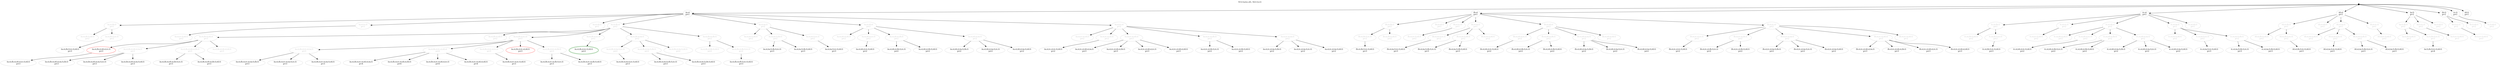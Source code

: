 digraph RelationGraph{
"" [style=filled fillcolor=black width=0.15 height=0.15]
label="S1={a,b,c,d}, S2={s,t}";
labelloc="t";
node [color=grey]
"(a,s),(b,s),(c,t),(d,t)
p=2"[color=forestgreen peripheries=2]
"(a,s),(b,s),(b,t),(d,t)
p=2"[fontcolor=grey]
"(a,s),(b,s),(a,t),(c,t)
p=2"[fontcolor=grey]
"(a,s),(b,s),(d,s),(c,t)
p=3"[color=red]
"(b,t),(c,t),(d,t)
p=3"[fontcolor=grey]
"(a,s),(b,s),(d,s),(a,t)
p=3"[fontcolor=grey]
"(a,s),(b,s),(c,s),(a,t)
p=3"[fontcolor=grey]
"(a,t),(b,t),(d,t)
p=3"[fontcolor=grey]
"(a,s),(b,s),(c,s),(d,s)
p=4"[fontcolor=grey]
"(a,t),(b,t),(c,t)
p=3"[fontcolor=grey]
"(a,s),(b,s),(c,s),(c,t)
p=3"[fontcolor=grey]
"(d,s),(b,t),(d,t)
p=2"[fontcolor=grey]
"(d,s),(a,t),(d,t)
p=2"[fontcolor=grey]
"(d,s),(a,t),(c,t)
p=2"[fontcolor=grey]
"(d,s),(a,t),(b,t)
p=2"[fontcolor=grey]
"(a,s),(b,s),(b,t),(c,t)
p=2"[fontcolor=grey]
"(c,s),(c,t),(d,t)
p=2"[fontcolor=grey]
"(a,s),(b,s),(a,t),(b,t)
p=2"[fontcolor=grey]
"(c,s),(a,t),(d,t)
p=2"[fontcolor=grey]
"(c,s),(a,t),(c,t)
p=2"[fontcolor=grey]
"(c,s),(a,t),(b,t)
p=2"[fontcolor=grey]
"(a,s),(b,s),(d,s),(b,t)
p=3"[fontcolor=grey]
"(c,s),(d,s),(d,t)
p=2"[fontcolor=grey]
"(c,s),(d,s),(c,t)
p=2"[fontcolor=grey]
"(c,s),(d,s),(b,t)
p=2"[fontcolor=grey]
"(c,s),(d,s),(a,t)
p=2"[fontcolor=grey]
"(b,s),(b,t),(c,t)
p=2"[fontcolor=grey]
"(b,s),(a,t),(c,t)
p=2"[fontcolor=grey]
"(a,s),(b,s),(a,t),(d,t)
p=2"[fontcolor=grey]
"(b,s),(a,t),(b,t)
p=2"[fontcolor=grey]
"(b,s),(d,s),(c,t)
p=2"[fontcolor=grey]
"(a,s),(b,s),(d,s),(d,t)
p=3"[fontcolor=grey]
"(b,s),(d,s),(b,t)
p=2"[fontcolor=grey]
"(b,s),(d,s),(a,t)
p=2"[fontcolor=grey]
"(b,s),(c,s),(c,t)
p=2"[fontcolor=grey]
"(a,s),(b,s),(c,s),(d,t)
p=3"[color=red]
"(b,s),(c,s),(b,t)
p=2"[fontcolor=grey]
"(b,s),(c,s),(a,t)
p=2"[fontcolor=grey]
"(a,s),(b,s),(d,s)
p=3"[fontcolor=grey]
"(a,t),(c,t),(d,t)
p=3"[fontcolor=grey]
"(b,s),(c,s),(d,s)
p=3"[fontcolor=grey]
"(a,s),(b,t),(d,t)
p=2"[fontcolor=grey]
"(d,s),(b,t)
p=1"[fontcolor=grey]
"(a,s),(d,s),(d,t)
p=2"[fontcolor=grey]
"(a,s),(d,s),(c,t)
p=2"[fontcolor=grey]
"(b,s),(d,s),(d,t)
p=2"[fontcolor=grey]
"(a,s),(d,s),(b,t)
p=2"[fontcolor=grey]
"(c,s),(b,t)
p=1"[fontcolor=grey]
"(a,s),(c,s),(d,t)
p=2"[fontcolor=grey]
"(a,s),(c,s),(c,t)
p=2"[fontcolor=grey]
"(a,s),(c,s),(d,s)
p=3"[fontcolor=grey]
"(b,s),(c,s),(d,t)
p=2"[fontcolor=grey]
"(a,s),(c,s),(b,t)
p=2"[fontcolor=grey]
"(b,s),(b,t)
p=2"[fontcolor=grey]
"(a,s),(b,s),(d,t)
p=2"[fontcolor=grey]
"(d,s),(b,t),(c,t)
p=2"[fontcolor=grey]
"(a,s),(b,s),(c,s)
p=3"[fontcolor=grey]
"(a,t),(b,t)
p=2"[fontcolor=grey]
"(a,s),(a,t),(d,t)
p=2"[fontcolor=grey]
"(c,t),(d,t)
p=2"[fontcolor=grey]
"(b,s),(a,t),(d,t)
p=2"[fontcolor=grey]
"(a,s),(a,t),(b,t)
p=2"[fontcolor=grey]
"(a,s),(c,t),(d,t)
p=2"[fontcolor=grey]
"(b,t),(c,t)
p=2"[fontcolor=grey]
"(a,s),(b,s),(c,s),(b,t)
p=3"[fontcolor=grey]
"(d,s),(d,t)
p=2"[fontcolor=grey]
"(d,s),(a,t)
p=1"[fontcolor=grey]
"(a,s),(c,s),(a,t)
p=2"[fontcolor=grey]
"(c,s),(c,t)
p=2"[fontcolor=grey]
"(a,s),(b,t)
p=1"[fontcolor=grey]
"(b,s),(d,t)
p=1"[fontcolor=grey]
"(c,s),(d,s)
p=2"[fontcolor=grey]
"(c,s),(b,t),(d,t)
p=2"[fontcolor=grey]
"(a,s),(b,s),(c,t)
p=2"[fontcolor=grey]
"(c,s),(a,t)
p=1"[fontcolor=grey]
"(a,s),(b,s),(a,t)
p=2"[fontcolor=grey]
"(b,t),(d,t)
p=2"[fontcolor=grey]
"(b,s),(c,t)
p=1"[fontcolor=grey]
"(a,s),(a,t),(c,t)
p=2"[fontcolor=grey]
"(b,s),(b,t),(d,t)
p=2"[fontcolor=grey]
"(a,s),(c,t)
p=1"[fontcolor=grey]
"(b,s),(a,t)
p=1"[fontcolor=grey]
"(c,s),(d,t)
p=1"[fontcolor=grey]
"(a,s),(b,s),(b,t)
p=2"[fontcolor=grey]
"(a,s),(d,t)
p=1"[fontcolor=grey]
"(a,t),(c,t)
p=2"[fontcolor=grey]
"(b,s),(d,s)
p=2"[fontcolor=grey]
"(a,s),(b,s)
p=2"[fontcolor=grey]
"(d,s),(c,t),(d,t)
p=2"[fontcolor=grey]
"(b,s),(c,s)
p=2"[fontcolor=grey]
"(a,s),(a,t)
p=2"[fontcolor=grey]
"(a,s),(d,s)
p=2"[fontcolor=grey]
"(a,s),(c,s)
p=2"[fontcolor=grey]
"(a,s),(d,s),(a,t)
p=2"[fontcolor=grey]
"(d,s),(c,t)
p=1"[fontcolor=grey]
"(b,s),(c,t),(d,t)
p=2"[fontcolor=grey]
"(a,s),(b,t),(c,t)
p=2"[fontcolor=grey]
"(a,t),(d,t)
p=2"[fontcolor=grey]
"(c,s),(b,t),(c,t)
p=2"[fontcolor=grey]
  "" -> "(a,s)
p=1" []
  "" -> "(b,s)
p=1" []
  "" -> "(c,s)
p=1" []
  "" -> "(d,s)
p=1" []
  "" -> "(a,t)
p=1" []
  "" -> "(b,t)
p=1" []
  "" -> "(c,t)
p=1" []
  "" -> "(d,t)
p=1" []
  "(a,s)
p=1" -> "(a,s),(b,s)
p=2" []
  "(a,s)
p=1" -> "(a,s),(c,s)
p=2" []
  "(a,s)
p=1" -> "(a,s),(d,s)
p=2" []
  "(a,s)
p=1" -> "(a,s),(a,t)
p=2" []
  "(a,s)
p=1" -> "(a,s),(b,t)
p=1" []
  "(a,s)
p=1" -> "(a,s),(c,t)
p=1" []
  "(a,s)
p=1" -> "(a,s),(d,t)
p=1" []
  "(b,s)
p=1" -> "(b,s),(c,s)
p=2" []
  "(b,s)
p=1" -> "(b,s),(d,s)
p=2" []
  "(b,s)
p=1" -> "(b,s),(a,t)
p=1" []
  "(b,s)
p=1" -> "(b,s),(b,t)
p=2" []
  "(b,s)
p=1" -> "(b,s),(c,t)
p=1" []
  "(b,s)
p=1" -> "(b,s),(d,t)
p=1" []
  "(a,s),(b,s)
p=2" -> "(a,s),(b,s),(c,s)
p=3" []
  "(a,s),(b,s)
p=2" -> "(a,s),(b,s),(d,s)
p=3" []
  "(a,s),(b,s)
p=2" -> "(a,s),(b,s),(a,t)
p=2" []
  "(a,s),(b,s)
p=2" -> "(a,s),(b,s),(b,t)
p=2" []
  "(a,s),(b,s)
p=2" -> "(a,s),(b,s),(c,t)
p=2" []
  "(a,s),(b,s)
p=2" -> "(a,s),(b,s),(d,t)
p=2" []
  "(c,s)
p=1" -> "(c,s),(d,s)
p=2" []
  "(c,s)
p=1" -> "(c,s),(a,t)
p=1" []
  "(c,s)
p=1" -> "(c,s),(b,t)
p=1" []
  "(c,s)
p=1" -> "(c,s),(c,t)
p=2" []
  "(c,s)
p=1" -> "(c,s),(d,t)
p=1" []
  "(a,s),(c,s)
p=2" -> "(a,s),(c,s),(d,s)
p=3" []
  "(a,s),(c,s)
p=2" -> "(a,s),(c,s),(a,t)
p=2" []
  "(a,s),(c,s)
p=2" -> "(a,s),(c,s),(b,t)
p=2" []
  "(a,s),(c,s)
p=2" -> "(a,s),(c,s),(c,t)
p=2" []
  "(a,s),(c,s)
p=2" -> "(a,s),(c,s),(d,t)
p=2" []
  "(b,s),(c,s)
p=2" -> "(b,s),(c,s),(d,s)
p=3" []
  "(b,s),(c,s)
p=2" -> "(b,s),(c,s),(a,t)
p=2" []
  "(b,s),(c,s)
p=2" -> "(b,s),(c,s),(b,t)
p=2" []
  "(b,s),(c,s)
p=2" -> "(b,s),(c,s),(c,t)
p=2" []
  "(b,s),(c,s)
p=2" -> "(b,s),(c,s),(d,t)
p=2" []
  "(a,s),(b,s),(c,s)
p=3" -> "(a,s),(b,s),(c,s),(d,s)
p=4" []
  "(a,s),(b,s),(c,s)
p=3" -> "(a,s),(b,s),(c,s),(a,t)
p=3" []
  "(a,s),(b,s),(c,s)
p=3" -> "(a,s),(b,s),(c,s),(b,t)
p=3" []
  "(a,s),(b,s),(c,s)
p=3" -> "(a,s),(b,s),(c,s),(c,t)
p=3" []
  "(a,s),(b,s),(c,s)
p=3" -> "(a,s),(b,s),(c,s),(d,t)
p=3" []
  "(d,s)
p=1" -> "(d,s),(a,t)
p=1" []
  "(d,s)
p=1" -> "(d,s),(b,t)
p=1" []
  "(d,s)
p=1" -> "(d,s),(c,t)
p=1" []
  "(d,s)
p=1" -> "(d,s),(d,t)
p=2" []
  "(a,s),(d,s)
p=2" -> "(a,s),(d,s),(a,t)
p=2" []
  "(a,s),(d,s)
p=2" -> "(a,s),(d,s),(b,t)
p=2" []
  "(a,s),(d,s)
p=2" -> "(a,s),(d,s),(c,t)
p=2" []
  "(a,s),(d,s)
p=2" -> "(a,s),(d,s),(d,t)
p=2" []
  "(b,s),(d,s)
p=2" -> "(b,s),(d,s),(a,t)
p=2" []
  "(b,s),(d,s)
p=2" -> "(b,s),(d,s),(b,t)
p=2" []
  "(b,s),(d,s)
p=2" -> "(b,s),(d,s),(c,t)
p=2" []
  "(b,s),(d,s)
p=2" -> "(b,s),(d,s),(d,t)
p=2" []
  "(a,s),(b,s),(d,s)
p=3" -> "(a,s),(b,s),(d,s),(a,t)
p=3" []
  "(a,s),(b,s),(d,s)
p=3" -> "(a,s),(b,s),(d,s),(b,t)
p=3" []
  "(a,s),(b,s),(d,s)
p=3" -> "(a,s),(b,s),(d,s),(c,t)
p=3" []
  "(a,s),(b,s),(d,s)
p=3" -> "(a,s),(b,s),(d,s),(d,t)
p=3" []
  "(c,s),(d,s)
p=2" -> "(c,s),(d,s),(a,t)
p=2" []
  "(c,s),(d,s)
p=2" -> "(c,s),(d,s),(b,t)
p=2" []
  "(c,s),(d,s)
p=2" -> "(c,s),(d,s),(c,t)
p=2" []
  "(c,s),(d,s)
p=2" -> "(c,s),(d,s),(d,t)
p=2" []
  "(a,s),(c,s),(d,s)
p=3" -> "(a,s),(c,s),(d,s),(a,t)
p=3" []
  "(a,s),(c,s),(d,s)
p=3" -> "(a,s),(c,s),(d,s),(b,t)
p=3" []
  "(a,s),(c,s),(d,s)
p=3" -> "(a,s),(c,s),(d,s),(c,t)
p=3" []
  "(a,s),(c,s),(d,s)
p=3" -> "(a,s),(c,s),(d,s),(d,t)
p=3" []
  "(b,s),(c,s),(d,s)
p=3" -> "(b,s),(c,s),(d,s),(a,t)
p=3" []
  "(b,s),(c,s),(d,s)
p=3" -> "(b,s),(c,s),(d,s),(b,t)
p=3" []
  "(b,s),(c,s),(d,s)
p=3" -> "(b,s),(c,s),(d,s),(c,t)
p=3" []
  "(b,s),(c,s),(d,s)
p=3" -> "(b,s),(c,s),(d,s),(d,t)
p=3" []
  "(a,s),(b,s),(c,s),(d,s)
p=4" -> "(a,s),(b,s),(c,s),(d,s),(a,t)
p=4" []
  "(a,s),(b,s),(c,s),(d,s)
p=4" -> "(a,s),(b,s),(c,s),(d,s),(b,t)
p=4" []
  "(a,s),(b,s),(c,s),(d,s)
p=4" -> "(a,s),(b,s),(c,s),(d,s),(c,t)
p=4" []
  "(a,s),(b,s),(c,s),(d,s)
p=4" -> "(a,s),(b,s),(c,s),(d,s),(d,t)
p=4" []
  "(a,t)
p=1" -> "(a,t),(b,t)
p=2" []
  "(a,t)
p=1" -> "(a,t),(c,t)
p=2" []
  "(a,t)
p=1" -> "(a,t),(d,t)
p=2" []
  "(a,s),(a,t)
p=2" -> "(a,s),(a,t),(b,t)
p=2" []
  "(a,s),(a,t)
p=2" -> "(a,s),(a,t),(c,t)
p=2" []
  "(a,s),(a,t)
p=2" -> "(a,s),(a,t),(d,t)
p=2" []
  "(b,s),(a,t)
p=1" -> "(b,s),(a,t),(b,t)
p=2" []
  "(b,s),(a,t)
p=1" -> "(b,s),(a,t),(c,t)
p=2" []
  "(b,s),(a,t)
p=1" -> "(b,s),(a,t),(d,t)
p=2" []
  "(a,s),(b,s),(a,t)
p=2" -> "(a,s),(b,s),(a,t),(b,t)
p=2" []
  "(a,s),(b,s),(a,t)
p=2" -> "(a,s),(b,s),(a,t),(c,t)
p=2" []
  "(a,s),(b,s),(a,t)
p=2" -> "(a,s),(b,s),(a,t),(d,t)
p=2" []
  "(c,s),(a,t)
p=1" -> "(c,s),(a,t),(b,t)
p=2" []
  "(c,s),(a,t)
p=1" -> "(c,s),(a,t),(c,t)
p=2" []
  "(c,s),(a,t)
p=1" -> "(c,s),(a,t),(d,t)
p=2" []
  "(a,s),(c,s),(a,t)
p=2" -> "(a,s),(c,s),(a,t),(b,t)
p=2" []
  "(a,s),(c,s),(a,t)
p=2" -> "(a,s),(c,s),(a,t),(c,t)
p=2" []
  "(a,s),(c,s),(a,t)
p=2" -> "(a,s),(c,s),(a,t),(d,t)
p=2" []
  "(b,s),(c,s),(a,t)
p=2" -> "(b,s),(c,s),(a,t),(b,t)
p=2" []
  "(b,s),(c,s),(a,t)
p=2" -> "(b,s),(c,s),(a,t),(c,t)
p=2" []
  "(b,s),(c,s),(a,t)
p=2" -> "(b,s),(c,s),(a,t),(d,t)
p=2" []
  "(a,s),(b,s),(c,s),(a,t)
p=3" -> "(a,s),(b,s),(c,s),(a,t),(b,t)
p=3" []
  "(a,s),(b,s),(c,s),(a,t)
p=3" -> "(a,s),(b,s),(c,s),(a,t),(c,t)
p=3" []
  "(a,s),(b,s),(c,s),(a,t)
p=3" -> "(a,s),(b,s),(c,s),(a,t),(d,t)
p=3" []
  "(d,s),(a,t)
p=1" -> "(d,s),(a,t),(b,t)
p=2" []
  "(d,s),(a,t)
p=1" -> "(d,s),(a,t),(c,t)
p=2" []
  "(d,s),(a,t)
p=1" -> "(d,s),(a,t),(d,t)
p=2" []
  "(a,s),(d,s),(a,t)
p=2" -> "(a,s),(d,s),(a,t),(b,t)
p=2" []
  "(a,s),(d,s),(a,t)
p=2" -> "(a,s),(d,s),(a,t),(c,t)
p=2" []
  "(a,s),(d,s),(a,t)
p=2" -> "(a,s),(d,s),(a,t),(d,t)
p=2" []
  "(b,s),(d,s),(a,t)
p=2" -> "(b,s),(d,s),(a,t),(b,t)
p=2" []
  "(b,s),(d,s),(a,t)
p=2" -> "(b,s),(d,s),(a,t),(c,t)
p=2" []
  "(b,s),(d,s),(a,t)
p=2" -> "(b,s),(d,s),(a,t),(d,t)
p=2" []
  "(a,s),(b,s),(d,s),(a,t)
p=3" -> "(a,s),(b,s),(d,s),(a,t),(b,t)
p=3" []
  "(a,s),(b,s),(d,s),(a,t)
p=3" -> "(a,s),(b,s),(d,s),(a,t),(c,t)
p=3" []
  "(a,s),(b,s),(d,s),(a,t)
p=3" -> "(a,s),(b,s),(d,s),(a,t),(d,t)
p=3" []
  "(c,s),(d,s),(a,t)
p=2" -> "(c,s),(d,s),(a,t),(b,t)
p=2" []
  "(c,s),(d,s),(a,t)
p=2" -> "(c,s),(d,s),(a,t),(c,t)
p=2" []
  "(c,s),(d,s),(a,t)
p=2" -> "(c,s),(d,s),(a,t),(d,t)
p=2" []
  "(b,t)
p=1" -> "(b,t),(c,t)
p=2" []
  "(b,t)
p=1" -> "(b,t),(d,t)
p=2" []
  "(a,s),(b,t)
p=1" -> "(a,s),(b,t),(c,t)
p=2" []
  "(a,s),(b,t)
p=1" -> "(a,s),(b,t),(d,t)
p=2" []
  "(b,s),(b,t)
p=2" -> "(b,s),(b,t),(c,t)
p=2" []
  "(b,s),(b,t)
p=2" -> "(b,s),(b,t),(d,t)
p=2" []
  "(a,s),(b,s),(b,t)
p=2" -> "(a,s),(b,s),(b,t),(c,t)
p=2" []
  "(a,s),(b,s),(b,t)
p=2" -> "(a,s),(b,s),(b,t),(d,t)
p=2" []
  "(c,s),(b,t)
p=1" -> "(c,s),(b,t),(c,t)
p=2" []
  "(c,s),(b,t)
p=1" -> "(c,s),(b,t),(d,t)
p=2" []
  "(a,s),(c,s),(b,t)
p=2" -> "(a,s),(c,s),(b,t),(c,t)
p=2" []
  "(a,s),(c,s),(b,t)
p=2" -> "(a,s),(c,s),(b,t),(d,t)
p=2" []
  "(b,s),(c,s),(b,t)
p=2" -> "(b,s),(c,s),(b,t),(c,t)
p=2" []
  "(b,s),(c,s),(b,t)
p=2" -> "(b,s),(c,s),(b,t),(d,t)
p=2" []
  "(a,s),(b,s),(c,s),(b,t)
p=3" -> "(a,s),(b,s),(c,s),(b,t),(c,t)
p=3" []
  "(a,s),(b,s),(c,s),(b,t)
p=3" -> "(a,s),(b,s),(c,s),(b,t),(d,t)
p=3" []
  "(d,s),(b,t)
p=1" -> "(d,s),(b,t),(c,t)
p=2" []
  "(d,s),(b,t)
p=1" -> "(d,s),(b,t),(d,t)
p=2" []
  "(a,s),(d,s),(b,t)
p=2" -> "(a,s),(d,s),(b,t),(c,t)
p=2" []
  "(a,s),(d,s),(b,t)
p=2" -> "(a,s),(d,s),(b,t),(d,t)
p=2" []
  "(b,s),(d,s),(b,t)
p=2" -> "(b,s),(d,s),(b,t),(c,t)
p=2" []
  "(b,s),(d,s),(b,t)
p=2" -> "(b,s),(d,s),(b,t),(d,t)
p=2" []
  "(a,s),(b,s),(d,s),(b,t)
p=3" -> "(a,s),(b,s),(d,s),(b,t),(c,t)
p=3" []
  "(a,s),(b,s),(d,s),(b,t)
p=3" -> "(a,s),(b,s),(d,s),(b,t),(d,t)
p=3" []
  "(c,s),(d,s),(b,t)
p=2" -> "(c,s),(d,s),(b,t),(c,t)
p=2" []
  "(c,s),(d,s),(b,t)
p=2" -> "(c,s),(d,s),(b,t),(d,t)
p=2" []
  "(a,t),(b,t)
p=2" -> "(a,t),(b,t),(c,t)
p=3" []
  "(a,t),(b,t)
p=2" -> "(a,t),(b,t),(d,t)
p=3" []
  "(a,s),(a,t),(b,t)
p=2" -> "(a,s),(a,t),(b,t),(c,t)
p=3" []
  "(a,s),(a,t),(b,t)
p=2" -> "(a,s),(a,t),(b,t),(d,t)
p=3" []
  "(b,s),(a,t),(b,t)
p=2" -> "(b,s),(a,t),(b,t),(c,t)
p=3" []
  "(b,s),(a,t),(b,t)
p=2" -> "(b,s),(a,t),(b,t),(d,t)
p=3" []
  "(a,s),(b,s),(a,t),(b,t)
p=2" -> "(a,s),(b,s),(a,t),(b,t),(c,t)
p=3" []
  "(a,s),(b,s),(a,t),(b,t)
p=2" -> "(a,s),(b,s),(a,t),(b,t),(d,t)
p=3" []
  "(c,s),(a,t),(b,t)
p=2" -> "(c,s),(a,t),(b,t),(c,t)
p=3" []
  "(c,s),(a,t),(b,t)
p=2" -> "(c,s),(a,t),(b,t),(d,t)
p=3" []
  "(d,s),(a,t),(b,t)
p=2" -> "(d,s),(a,t),(b,t),(c,t)
p=3" []
  "(d,s),(a,t),(b,t)
p=2" -> "(d,s),(a,t),(b,t),(d,t)
p=3" []
  "(c,t)
p=1" -> "(c,t),(d,t)
p=2" []
  "(a,s),(c,t)
p=1" -> "(a,s),(c,t),(d,t)
p=2" []
  "(b,s),(c,t)
p=1" -> "(b,s),(c,t),(d,t)
p=2" []
  "(a,s),(b,s),(c,t)
p=2" -> "(a,s),(b,s),(c,t),(d,t)
p=2" []
  "(c,s),(c,t)
p=2" -> "(c,s),(c,t),(d,t)
p=2" []
  "(a,s),(c,s),(c,t)
p=2" -> "(a,s),(c,s),(c,t),(d,t)
p=2" []
  "(b,s),(c,s),(c,t)
p=2" -> "(b,s),(c,s),(c,t),(d,t)
p=2" []
  "(a,s),(b,s),(c,s),(c,t)
p=3" -> "(a,s),(b,s),(c,s),(c,t),(d,t)
p=3" []
  "(d,s),(c,t)
p=1" -> "(d,s),(c,t),(d,t)
p=2" []
  "(a,s),(d,s),(c,t)
p=2" -> "(a,s),(d,s),(c,t),(d,t)
p=2" []
  "(b,s),(d,s),(c,t)
p=2" -> "(b,s),(d,s),(c,t),(d,t)
p=2" []
  "(a,s),(b,s),(d,s),(c,t)
p=3" -> "(a,s),(b,s),(d,s),(c,t),(d,t)
p=3" []
  "(c,s),(d,s),(c,t)
p=2" -> "(c,s),(d,s),(c,t),(d,t)
p=2" []
  "(a,t),(c,t)
p=2" -> "(a,t),(c,t),(d,t)
p=3" []
  "(a,s),(a,t),(c,t)
p=2" -> "(a,s),(a,t),(c,t),(d,t)
p=3" []
  "(b,s),(a,t),(c,t)
p=2" -> "(b,s),(a,t),(c,t),(d,t)
p=3" []
  "(a,s),(b,s),(a,t),(c,t)
p=2" -> "(a,s),(b,s),(a,t),(c,t),(d,t)
p=3" []
  "(c,s),(a,t),(c,t)
p=2" -> "(c,s),(a,t),(c,t),(d,t)
p=3" []
  "(d,s),(a,t),(c,t)
p=2" -> "(d,s),(a,t),(c,t),(d,t)
p=3" []
  "(b,t),(c,t)
p=2" -> "(b,t),(c,t),(d,t)
p=3" []
  "(a,s),(b,t),(c,t)
p=2" -> "(a,s),(b,t),(c,t),(d,t)
p=3" []
  "(b,s),(b,t),(c,t)
p=2" -> "(b,s),(b,t),(c,t),(d,t)
p=3" []
  "(a,s),(b,s),(b,t),(c,t)
p=2" -> "(a,s),(b,s),(b,t),(c,t),(d,t)
p=3" []
  "(c,s),(b,t),(c,t)
p=2" -> "(c,s),(b,t),(c,t),(d,t)
p=3" []
  "(d,s),(b,t),(c,t)
p=2" -> "(d,s),(b,t),(c,t),(d,t)
p=3" []
  "(a,t),(b,t),(c,t)
p=3" -> "(a,t),(b,t),(c,t),(d,t)
p=4" []
}
